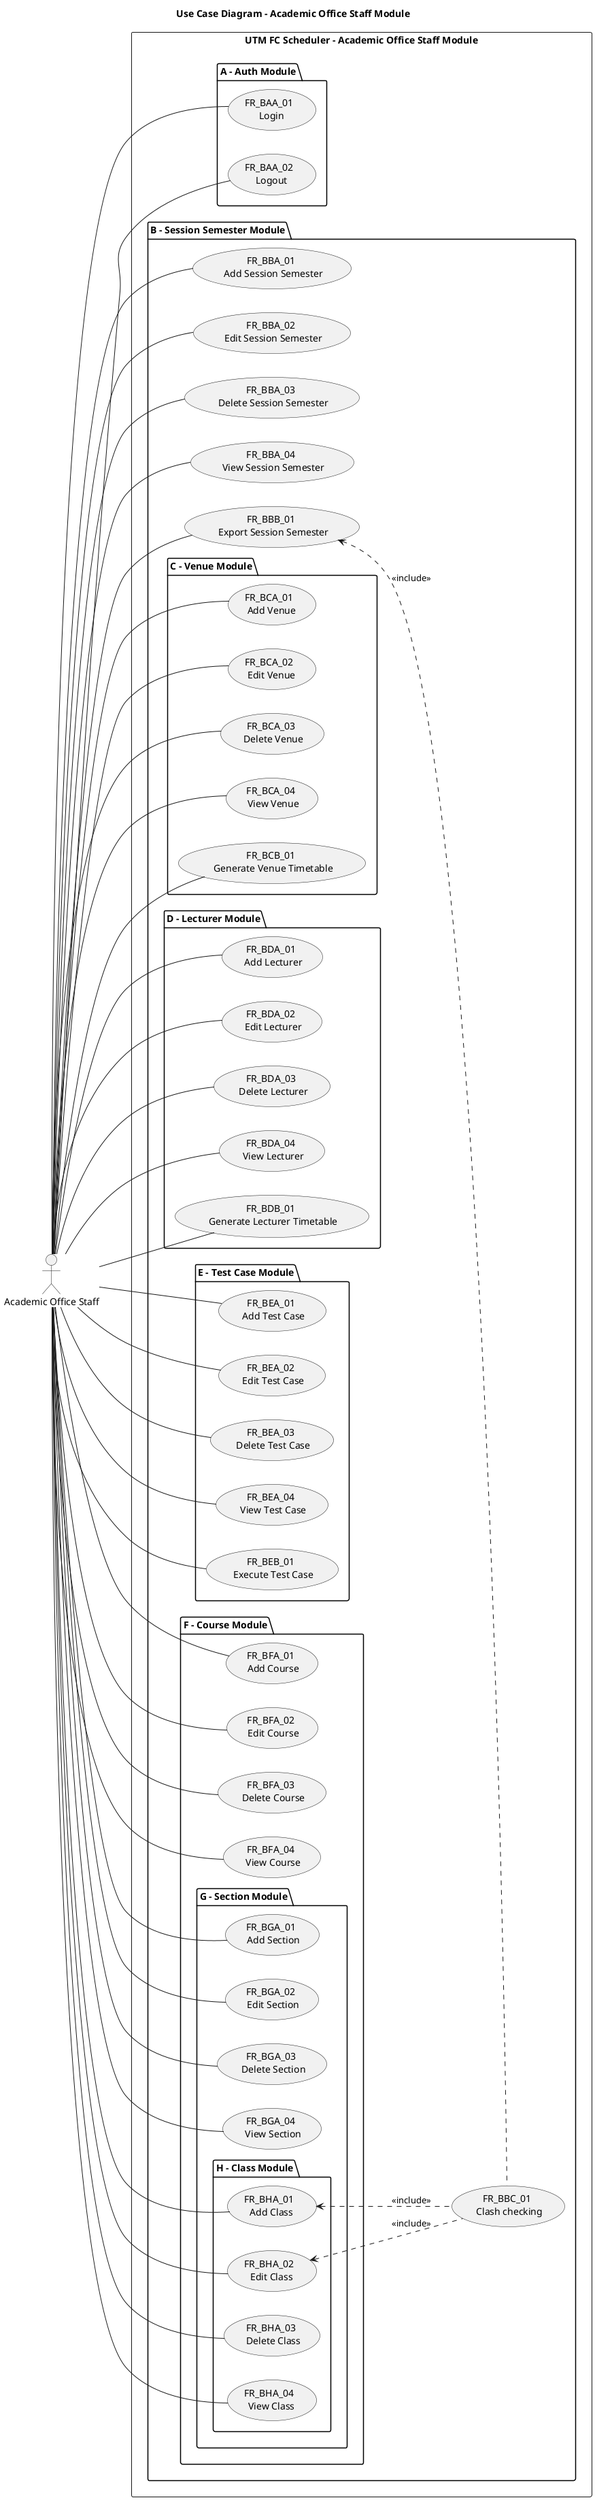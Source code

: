 @startuml Use Case Diagram - Academic Office Staff Module

title Use Case Diagram - Academic Office Staff Module
left to right direction

' Use case ID format: FR_BBC_00
' FR: Functional Requirement
' A: Module. A for End-User, B for Academic Office Staff
' B: Sub-module
' C: Sub-module group
' 00: Use case number


' Actors
"Academic Office Staff" as AOS

' Use Cases
rectangle "UTM FC Scheduler - Academic Office Staff Module" {
package "A - Auth Module" {
    usecase (FR_BAA_01 \n Login) as FR_BAA_01
    usecase (FR_BAA_02 \n Logout) as FR_BAA_02
}


package "B - Session Semester Module" {
    usecase (FR_BBA_01 \n Add Session Semester) as FR_BBA_01
    usecase (FR_BBA_02 \n Edit Session Semester) as FR_BBA_02
    usecase (FR_BBA_03 \n Delete Session Semester) as FR_BBA_03
    usecase (FR_BBA_04 \n View Session Semester) as FR_BBA_04

    usecase (FR_BBB_01 \n Export Session Semester) as FR_BBB_01

    usecase (FR_BBC_01 \n Clash checking) as FR_BBC_01

    
    package "C - Venue Module" {
        usecase (FR_BCA_01 \n Add Venue) as FR_BCA_01
        usecase (FR_BCA_02 \n Edit Venue) as FR_BCA_02
        usecase (FR_BCA_03 \n Delete Venue) as FR_BCA_03
        usecase (FR_BCA_04 \n View Venue) as FR_BCA_04

        usecase (FR_BCB_01 \n Generate Venue Timetable) as FR_BCB_01
    }


    package "D - Lecturer Module" {
        usecase (FR_BDA_01 \n Add Lecturer) as FR_BDA_01
        usecase (FR_BDA_02 \n Edit Lecturer) as FR_BDA_02
        usecase (FR_BDA_03 \n Delete Lecturer) as FR_BDA_03
        usecase (FR_BDA_04 \n View Lecturer) as FR_BDA_04

        usecase (FR_BDB_01 \n Generate Lecturer Timetable) as FR_BDB_01
    }

    
    package "E - Test Case Module" {
        usecase (FR_BEA_01 \n Add Test Case) as FR_BEA_01
        usecase (FR_BEA_02 \n Edit Test Case) as FR_BEA_02
        usecase (FR_BEA_03 \n Delete Test Case) as FR_BEA_03
        usecase (FR_BEA_04 \n View Test Case) as FR_BEA_04

        usecase (FR_BEB_01 \n Execute Test Case) as FR_BEB_01
    }


    package "F - Course Module" {
        usecase (FR_BFA_01 \n Add Course) as FR_BFA_01
        usecase (FR_BFA_02 \n Edit Course) as FR_BFA_02
        usecase (FR_BFA_03 \n Delete Course) as FR_BFA_03
        usecase (FR_BFA_04 \n View Course) as FR_BFA_04

        package "G - Section Module" {
            usecase (FR_BGA_01 \n Add Section) as FR_BGA_01
            usecase (FR_BGA_02 \n Edit Section) as FR_BGA_02
            usecase (FR_BGA_03 \n Delete Section) as FR_BGA_03
            usecase (FR_BGA_04 \n View Section) as FR_BGA_04

            package "H - Class Module" {
                usecase (FR_BHA_01 \n Add Class) as FR_BHA_01
                usecase (FR_BHA_02 \n Edit Class) as FR_BHA_02
                usecase (FR_BHA_03 \n Delete Class) as FR_BHA_03
                usecase (FR_BHA_04 \n View Class) as FR_BHA_04
            }
        }
    }
}
}

' Associations
AOS -- FR_BAA_01
AOS -- FR_BAA_02

AOS -- FR_BBA_01
AOS -- FR_BBA_02
AOS -- FR_BBA_03
AOS -- FR_BBA_04
AOS -- FR_BBB_01
FR_BBB_01 <.. FR_BBC_01 : <<include>>

AOS -- FR_BCA_01
AOS -- FR_BCA_02
AOS -- FR_BCA_03
AOS -- FR_BCA_04
AOS -- FR_BCB_01

AOS -- FR_BDA_01
AOS -- FR_BDA_02
AOS -- FR_BDA_03
AOS -- FR_BDA_04
AOS -- FR_BDB_01

AOS -- FR_BEA_01
AOS -- FR_BEA_02
AOS -- FR_BEA_03
AOS -- FR_BEA_04
AOS -- FR_BEB_01

AOS -- FR_BFA_01
AOS -- FR_BFA_02
AOS -- FR_BFA_03
AOS -- FR_BFA_04

AOS -- FR_BGA_01
AOS -- FR_BGA_02
AOS -- FR_BGA_03
AOS -- FR_BGA_04

AOS -- FR_BHA_01
AOS -- FR_BHA_02
AOS -- FR_BHA_03
AOS -- FR_BHA_04
FR_BHA_01 <.. FR_BBC_01 : <<include>>
FR_BHA_02 <.. FR_BBC_01 : <<include>>

@enduml